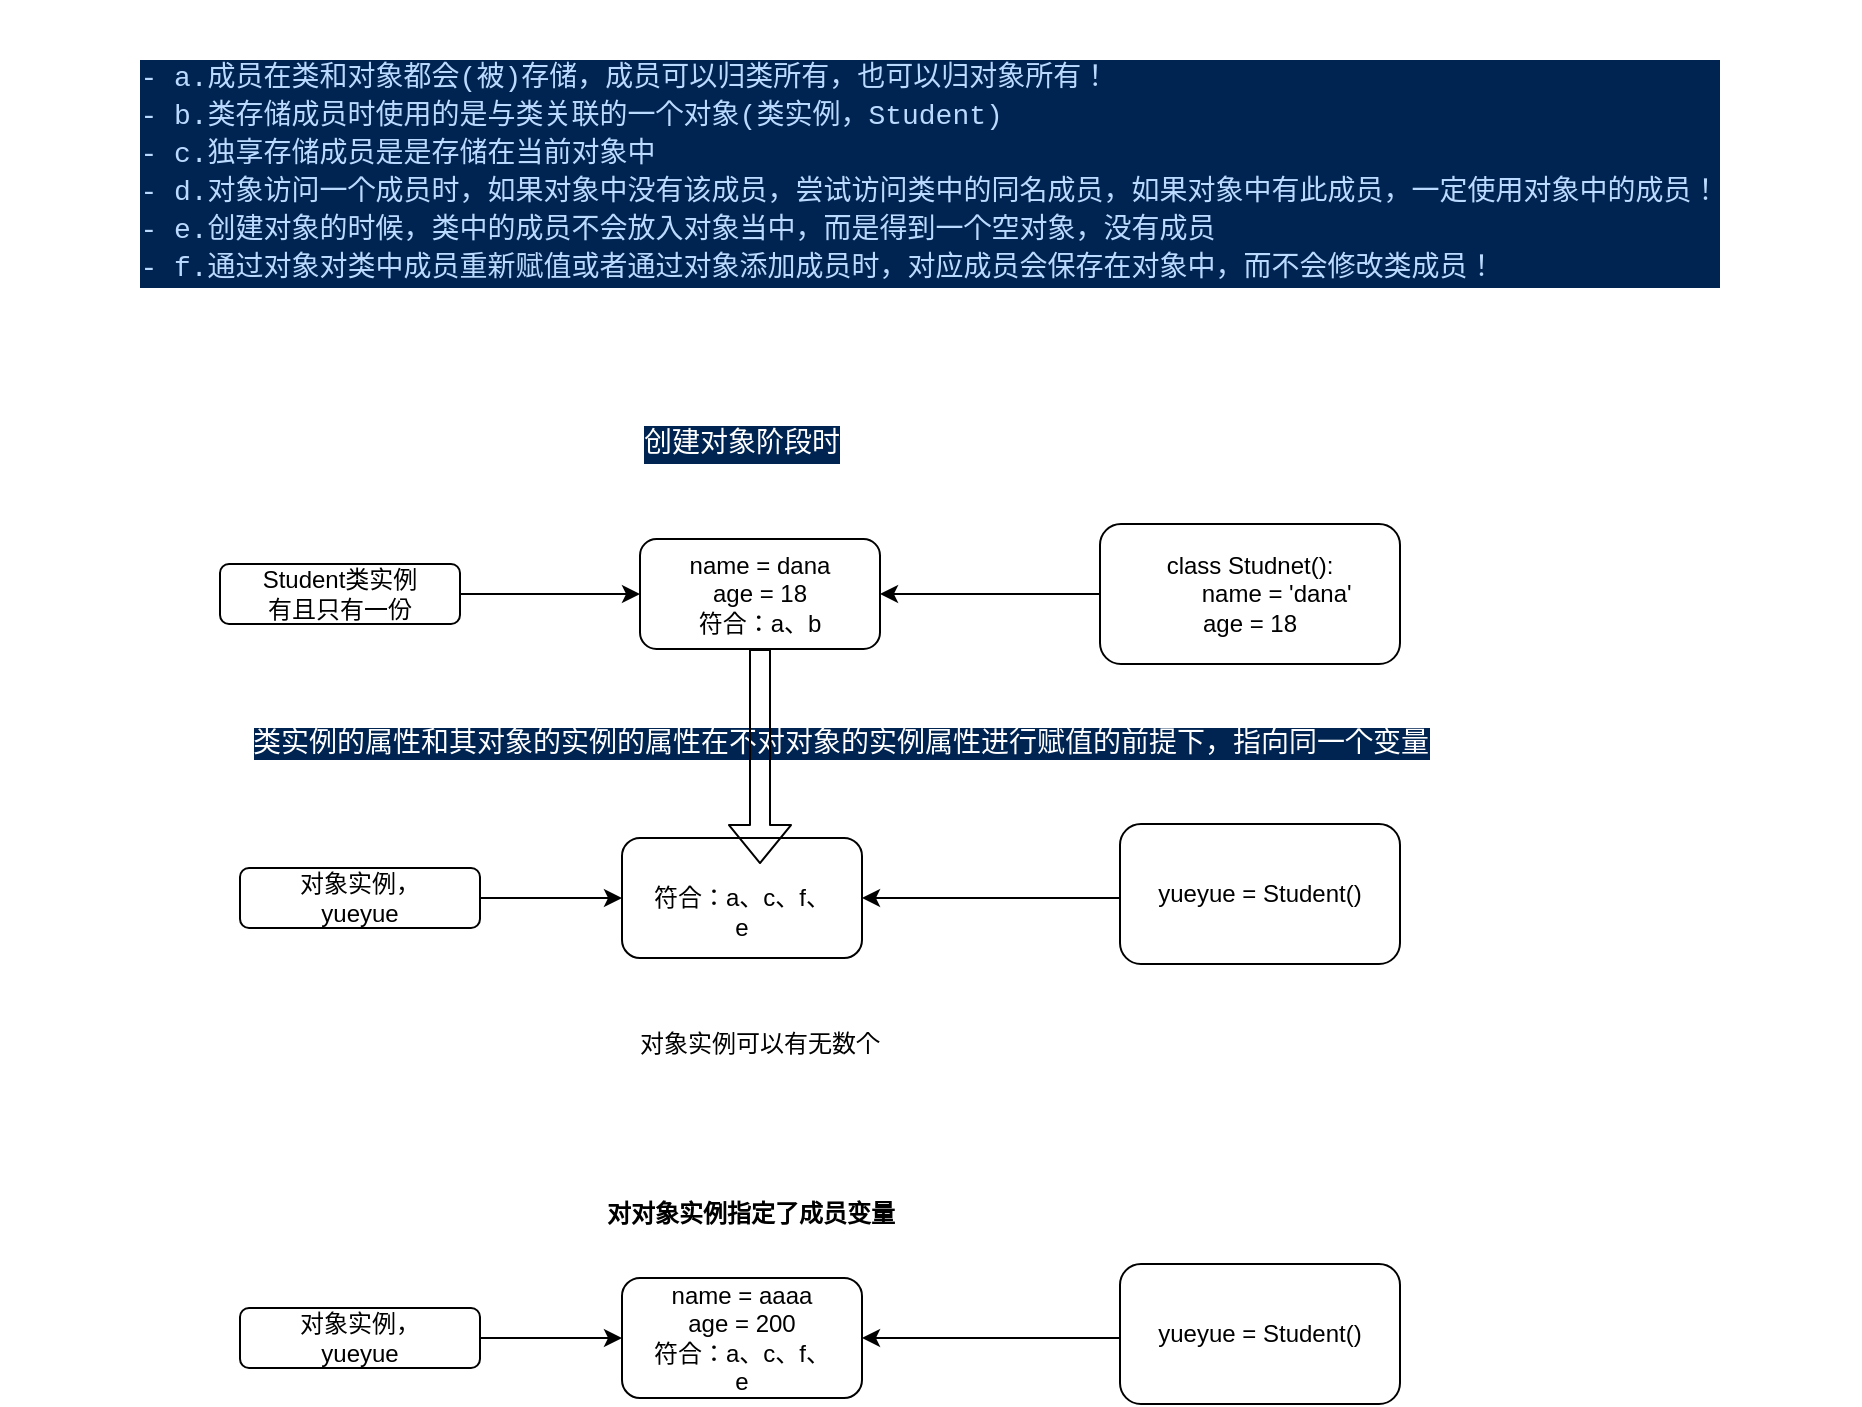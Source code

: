 <mxfile version="13.6.2">
    <diagram id="6hGFLwfOUW9BJ-s0fimq" name="Page-1">
        <mxGraphModel dx="1609" dy="1738" grid="1" gridSize="10" guides="1" tooltips="1" connect="1" arrows="1" fold="1" page="1" pageScale="1" pageWidth="827" pageHeight="1169" math="0" shadow="0">
            <root>
                <mxCell id="0"/>
                <mxCell id="1" parent="0"/>
                <mxCell id="2" value="name = dana&lt;br&gt;age = 18&lt;br&gt;符合：a、b" style="rounded=1;whiteSpace=wrap;html=1;" parent="1" vertex="1">
                    <mxGeometry x="250" y="57.5" width="120" height="55" as="geometry"/>
                </mxCell>
                <mxCell id="8" style="edgeStyle=orthogonalEdgeStyle;rounded=0;orthogonalLoop=1;jettySize=auto;html=1;" parent="1" source="3" target="2" edge="1">
                    <mxGeometry relative="1" as="geometry">
                        <mxPoint x="240" y="85" as="targetPoint"/>
                    </mxGeometry>
                </mxCell>
                <mxCell id="3" value="Student类实例&lt;br&gt;有且只有一份" style="rounded=1;whiteSpace=wrap;html=1;" parent="1" vertex="1">
                    <mxGeometry x="40" y="70" width="120" height="30" as="geometry"/>
                </mxCell>
                <mxCell id="7" style="edgeStyle=orthogonalEdgeStyle;rounded=0;orthogonalLoop=1;jettySize=auto;html=1;entryX=1;entryY=0.5;entryDx=0;entryDy=0;" parent="1" source="4" target="2" edge="1">
                    <mxGeometry relative="1" as="geometry">
                        <mxPoint x="380" y="85" as="targetPoint"/>
                    </mxGeometry>
                </mxCell>
                <mxCell id="4" value="class Studnet():&lt;br&gt;&amp;nbsp; &amp;nbsp; &amp;nbsp; &amp;nbsp; name = 'dana'&lt;br&gt;age = 18" style="rounded=1;whiteSpace=wrap;html=1;" parent="1" vertex="1">
                    <mxGeometry x="480" y="50" width="150" height="70" as="geometry"/>
                </mxCell>
                <mxCell id="9" value="&lt;br&gt;符合：a、c、f、&lt;br&gt;e" style="rounded=1;whiteSpace=wrap;html=1;" parent="1" vertex="1">
                    <mxGeometry x="241" y="207" width="120" height="60" as="geometry"/>
                </mxCell>
                <mxCell id="12" style="edgeStyle=orthogonalEdgeStyle;rounded=0;orthogonalLoop=1;jettySize=auto;html=1;entryX=0;entryY=0.5;entryDx=0;entryDy=0;" parent="1" source="10" target="9" edge="1">
                    <mxGeometry relative="1" as="geometry">
                        <Array as="points">
                            <mxPoint x="190" y="237"/>
                            <mxPoint x="190" y="237"/>
                        </Array>
                    </mxGeometry>
                </mxCell>
                <mxCell id="10" value="对象实例，&lt;br&gt;yueyue" style="rounded=1;whiteSpace=wrap;html=1;" parent="1" vertex="1">
                    <mxGeometry x="50" y="222" width="120" height="30" as="geometry"/>
                </mxCell>
                <mxCell id="13" style="edgeStyle=orthogonalEdgeStyle;rounded=0;orthogonalLoop=1;jettySize=auto;html=1;entryX=1;entryY=0.5;entryDx=0;entryDy=0;" parent="1" source="11" target="9" edge="1">
                    <mxGeometry relative="1" as="geometry">
                        <Array as="points">
                            <mxPoint x="460" y="237"/>
                            <mxPoint x="460" y="237"/>
                        </Array>
                    </mxGeometry>
                </mxCell>
                <mxCell id="11" value="yueyue = Student()&lt;br&gt;" style="rounded=1;whiteSpace=wrap;html=1;" parent="1" vertex="1">
                    <mxGeometry x="490" y="200" width="140" height="70" as="geometry"/>
                </mxCell>
                <mxCell id="16" value="对象实例可以有无数个" style="text;html=1;strokeColor=none;fillColor=none;align=center;verticalAlign=middle;whiteSpace=wrap;rounded=0;" parent="1" vertex="1">
                    <mxGeometry x="235" y="300" width="150" height="20" as="geometry"/>
                </mxCell>
                <mxCell id="20" value="&lt;br&gt;&lt;br&gt;&lt;div style=&quot;color: rgb(255 , 255 , 255) ; background-color: rgb(0 , 36 , 81) ; font-family: &amp;#34;consolas&amp;#34; , &amp;#34;courier new&amp;#34; , monospace ; font-weight: normal ; font-size: 14px ; line-height: 19px&quot;&gt;&lt;div style=&quot;text-align: left&quot;&gt;&lt;span style=&quot;color: #bbdaff&quot;&gt;- a.成员在类和对象都会(被)存储，成员可以归类所有，也可以归对象所有！&lt;/span&gt;&lt;/div&gt;&lt;div style=&quot;text-align: left&quot;&gt;&lt;span style=&quot;color: #bbdaff&quot;&gt;- b.类存储成员时使用的是与类关联的一个对象(类实例，Student)&lt;/span&gt;&lt;/div&gt;&lt;div style=&quot;text-align: left&quot;&gt;&lt;span style=&quot;color: #bbdaff&quot;&gt;- c.独享存储成员是是存储在当前对象中&lt;/span&gt;&lt;/div&gt;&lt;div&gt;&lt;span style=&quot;color: #bbdaff&quot;&gt;- d.对象访问一个成员时，如果对象中没有该成员，尝试访问类中的同名成员，如果对象中有此成员，一定使用对象中的成员！&lt;/span&gt;&lt;/div&gt;&lt;div style=&quot;text-align: left&quot;&gt;&lt;span style=&quot;color: #bbdaff&quot;&gt;- e.创建对象的时候，类中的成员不会放入对象当中，而是得到一个空对象，没有成员&amp;nbsp;&amp;nbsp;&amp;nbsp;&amp;nbsp;&lt;/span&gt;&lt;/div&gt;&lt;div style=&quot;text-align: left&quot;&gt;&lt;span style=&quot;color: #bbdaff&quot;&gt;- f.通过对象对类中成员重新赋值或者通过对象添加成员时，对应成员会保存在对象中，而不会修改类成员！&lt;/span&gt;&lt;/div&gt;&lt;/div&gt;" style="text;html=1;strokeColor=none;fillColor=none;align=center;verticalAlign=middle;whiteSpace=wrap;rounded=0;" parent="1" vertex="1">
                    <mxGeometry x="-70" y="-150" width="930" height="20" as="geometry"/>
                </mxCell>
                <mxCell id="22" value="name = aaaa&lt;br&gt;age = 200&lt;br&gt;符合：a、c、f、&lt;br&gt;e" style="rounded=1;whiteSpace=wrap;html=1;" vertex="1" parent="1">
                    <mxGeometry x="241" y="427" width="120" height="60" as="geometry"/>
                </mxCell>
                <mxCell id="23" style="edgeStyle=orthogonalEdgeStyle;rounded=0;orthogonalLoop=1;jettySize=auto;html=1;entryX=0;entryY=0.5;entryDx=0;entryDy=0;" edge="1" parent="1" source="24" target="22">
                    <mxGeometry relative="1" as="geometry">
                        <Array as="points">
                            <mxPoint x="190" y="457"/>
                            <mxPoint x="190" y="457"/>
                        </Array>
                    </mxGeometry>
                </mxCell>
                <mxCell id="24" value="对象实例，&lt;br&gt;yueyue" style="rounded=1;whiteSpace=wrap;html=1;" vertex="1" parent="1">
                    <mxGeometry x="50" y="442" width="120" height="30" as="geometry"/>
                </mxCell>
                <mxCell id="25" style="edgeStyle=orthogonalEdgeStyle;rounded=0;orthogonalLoop=1;jettySize=auto;html=1;entryX=1;entryY=0.5;entryDx=0;entryDy=0;" edge="1" parent="1" source="26" target="22">
                    <mxGeometry relative="1" as="geometry">
                        <Array as="points">
                            <mxPoint x="460" y="457"/>
                            <mxPoint x="460" y="457"/>
                        </Array>
                    </mxGeometry>
                </mxCell>
                <mxCell id="26" value="yueyue = Student()&lt;br&gt;" style="rounded=1;whiteSpace=wrap;html=1;" vertex="1" parent="1">
                    <mxGeometry x="490" y="420" width="140" height="70" as="geometry"/>
                </mxCell>
                <mxCell id="29" value="&lt;div style=&quot;text-align: left&quot;&gt;&lt;b&gt;对对象实例指定了成员变量&lt;/b&gt;&lt;/div&gt;" style="text;html=1;strokeColor=none;fillColor=none;align=center;verticalAlign=middle;whiteSpace=wrap;rounded=0;" vertex="1" parent="1">
                    <mxGeometry x="226" y="380" width="159" height="30" as="geometry"/>
                </mxCell>
                <mxCell id="32" value="&lt;div style=&quot;color: rgb(255 , 255 , 255) ; background-color: rgb(0 , 36 , 81) ; font-family: &amp;#34;consolas&amp;#34; , &amp;#34;courier new&amp;#34; , monospace ; font-size: 14px ; line-height: 19px&quot;&gt;&lt;div&gt;创建对象阶段时&lt;/div&gt;&lt;div&gt;&lt;span style=&quot;color: #d1f1a9&quot;&gt;&lt;/span&gt;&lt;/div&gt;&lt;/div&gt;" style="text;html=1;strokeColor=none;fillColor=none;align=center;verticalAlign=middle;whiteSpace=wrap;rounded=0;" vertex="1" parent="1">
                    <mxGeometry x="-4" width="610" height="20" as="geometry"/>
                </mxCell>
                <mxCell id="33" value="&lt;span style=&quot;color: rgb(255 , 255 , 255) ; font-family: &amp;#34;consolas&amp;#34; , &amp;#34;courier new&amp;#34; , monospace ; font-size: 14px ; background-color: rgb(0 , 36 , 81)&quot;&gt;类实例的属性和其对象的实例的属性在不对对象的实例属性进行赋值的前提下，指向同一个变量&lt;/span&gt;" style="text;html=1;align=center;verticalAlign=middle;resizable=0;points=[];autosize=1;" vertex="1" parent="1">
                    <mxGeometry x="40" y="150" width="620" height="20" as="geometry"/>
                </mxCell>
                <mxCell id="34" value="" style="shape=flexArrow;endArrow=classic;html=1;entryX=0.575;entryY=0.217;entryDx=0;entryDy=0;entryPerimeter=0;" edge="1" parent="1" source="2" target="9">
                    <mxGeometry width="50" height="50" relative="1" as="geometry">
                        <mxPoint x="330" y="290" as="sourcePoint"/>
                        <mxPoint x="380" y="240" as="targetPoint"/>
                    </mxGeometry>
                </mxCell>
            </root>
        </mxGraphModel>
    </diagram>
</mxfile>